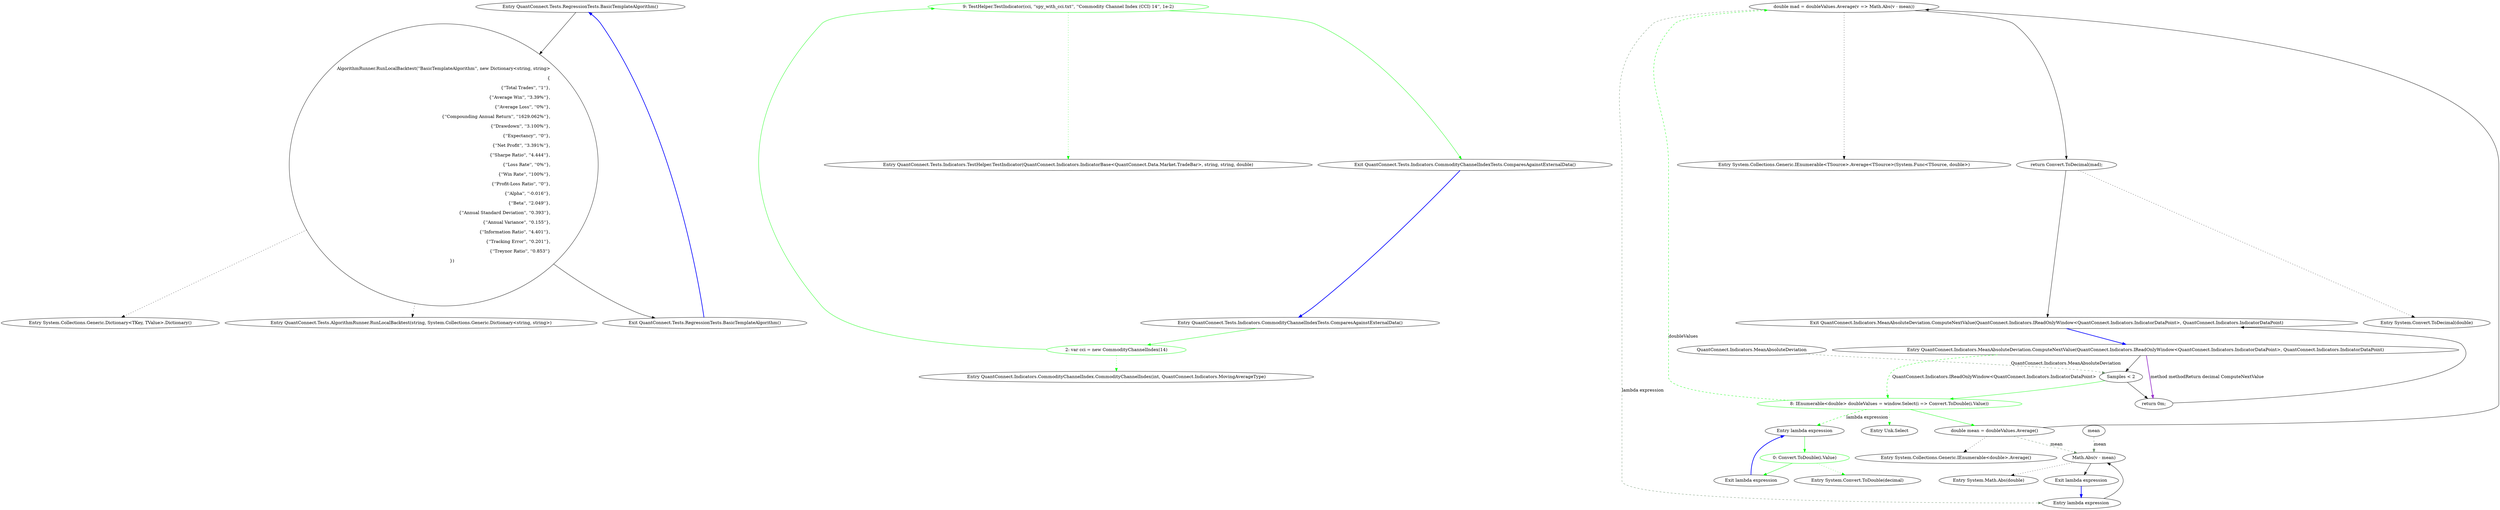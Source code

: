 digraph  {
n0 [cluster="QuantConnect.Tests.RegressionTests.BasicTemplateAlgorithm()", label="Entry QuantConnect.Tests.RegressionTests.BasicTemplateAlgorithm()", span="24-24"];
n1 [cluster="QuantConnect.Tests.RegressionTests.BasicTemplateAlgorithm()", label="AlgorithmRunner.RunLocalBacktest(''BasicTemplateAlgorithm'', new Dictionary<string, string>\r\n            {\r\n                {''Total Trades'', ''1''},\r\n                {''Average Win'', ''3.39%''},\r\n                {''Average Loss'', ''0%''},\r\n                {''Compounding Annual Return'', ''1629.062%''},\r\n                {''Drawdown'', ''3.100%''},\r\n                {''Expectancy'', ''0''},\r\n                {''Net Profit'', ''3.391%''},\r\n                {''Sharpe Ratio'', ''4.444''},\r\n                {''Loss Rate'', ''0%''},\r\n                {''Win Rate'', ''100%''},\r\n                {''Profit-Loss Ratio'', ''0''},\r\n                {''Alpha'', ''-0.016''},\r\n                {''Beta'', ''2.049''},\r\n                {''Annual Standard Deviation'', ''0.393''},\r\n                {''Annual Variance'', ''0.155''},\r\n                {''Information Ratio'', ''4.401''},\r\n                {''Tracking Error'', ''0.201''},\r\n                {''Treynor Ratio'', ''0.853''}\r\n            })", span="26-46"];
n2 [cluster="QuantConnect.Tests.RegressionTests.BasicTemplateAlgorithm()", label="Exit QuantConnect.Tests.RegressionTests.BasicTemplateAlgorithm()", span="24-24"];
n3 [cluster="System.Collections.Generic.Dictionary<TKey, TValue>.Dictionary()", label="Entry System.Collections.Generic.Dictionary<TKey, TValue>.Dictionary()", span="0-0"];
n4 [cluster="QuantConnect.Tests.AlgorithmRunner.RunLocalBacktest(string, System.Collections.Generic.Dictionary<string, string>)", label="Entry QuantConnect.Tests.AlgorithmRunner.RunLocalBacktest(string, System.Collections.Generic.Dictionary<string, string>)", span="28-28"];
m0_5 [cluster="QuantConnect.Tests.Indicators.TestHelper.TestIndicator(QuantConnect.Indicators.IndicatorBase<QuantConnect.Data.Market.TradeBar>, string, string, double)", file="CommodityChannelIndexTests.cs", label="Entry QuantConnect.Tests.Indicators.TestHelper.TestIndicator(QuantConnect.Indicators.IndicatorBase<QuantConnect.Data.Market.TradeBar>, string, string, double)", span="126-126"];
m0_4 [cluster="QuantConnect.Indicators.CommodityChannelIndex.CommodityChannelIndex(int, QuantConnect.Indicators.MovingAverageType)", file="CommodityChannelIndexTests.cs", label="Entry QuantConnect.Indicators.CommodityChannelIndex.CommodityChannelIndex(int, QuantConnect.Indicators.MovingAverageType)", span="64-64"];
m0_0 [cluster="QuantConnect.Tests.Indicators.CommodityChannelIndexTests.ComparesAgainstExternalData()", file="CommodityChannelIndexTests.cs", label="Entry QuantConnect.Tests.Indicators.CommodityChannelIndexTests.ComparesAgainstExternalData()", span="22-22"];
m0_1 [cluster="QuantConnect.Tests.Indicators.CommodityChannelIndexTests.ComparesAgainstExternalData()", color=green, community=0, file="CommodityChannelIndexTests.cs", label="2: var cci = new CommodityChannelIndex(14)", span="23-23"];
m0_2 [cluster="QuantConnect.Tests.Indicators.CommodityChannelIndexTests.ComparesAgainstExternalData()", color=green, community=0, file="CommodityChannelIndexTests.cs", label="9: TestHelper.TestIndicator(cci, ''spy_with_cci.txt'', ''Commodity Channel Index (CCI) 14'', 1e-2)", span="24-24"];
m0_3 [cluster="QuantConnect.Tests.Indicators.CommodityChannelIndexTests.ComparesAgainstExternalData()", file="CommodityChannelIndexTests.cs", label="Exit QuantConnect.Tests.Indicators.CommodityChannelIndexTests.ComparesAgainstExternalData()", span="22-22"];
m1_23 [cluster="System.Math.Abs(double)", file="MeanAbsoluteDeviation.cs", label="Entry System.Math.Abs(double)", span="0-0"];
m1_14 [cluster="System.Collections.Generic.IEnumerable<TSource>.Average<TSource>(System.Func<TSource, double>)", file="MeanAbsoluteDeviation.cs", label="Entry System.Collections.Generic.IEnumerable<TSource>.Average<TSource>(System.Func<TSource, double>)", span="0-0"];
m1_12 [cluster="Unk.Select", file="MeanAbsoluteDeviation.cs", label="Entry Unk.Select", span=""];
m1_15 [cluster="System.Convert.ToDecimal(double)", file="MeanAbsoluteDeviation.cs", label="Entry System.Convert.ToDecimal(double)", span="0-0"];
m1_19 [cluster="System.Convert.ToDouble(decimal)", file="MeanAbsoluteDeviation.cs", label="Entry System.Convert.ToDouble(decimal)", span="0-0"];
m1_13 [cluster="System.Collections.Generic.IEnumerable<double>.Average()", file="MeanAbsoluteDeviation.cs", label="Entry System.Collections.Generic.IEnumerable<double>.Average()", span="0-0"];
m1_4 [cluster="QuantConnect.Indicators.MeanAbsoluteDeviation.ComputeNextValue(QuantConnect.Indicators.IReadOnlyWindow<QuantConnect.Indicators.IndicatorDataPoint>, QuantConnect.Indicators.IndicatorDataPoint)", file="MeanAbsoluteDeviation.cs", label="Entry QuantConnect.Indicators.MeanAbsoluteDeviation.ComputeNextValue(QuantConnect.Indicators.IReadOnlyWindow<QuantConnect.Indicators.IndicatorDataPoint>, QuantConnect.Indicators.IndicatorDataPoint)", span="58-58"];
m1_7 [cluster="QuantConnect.Indicators.MeanAbsoluteDeviation.ComputeNextValue(QuantConnect.Indicators.IReadOnlyWindow<QuantConnect.Indicators.IndicatorDataPoint>, QuantConnect.Indicators.IndicatorDataPoint)", color=green, community=0, file="MeanAbsoluteDeviation.cs", label="8: IEnumerable<double> doubleValues = window.Select(i => Convert.ToDouble(i.Value))", span="62-62"];
m1_5 [cluster="QuantConnect.Indicators.MeanAbsoluteDeviation.ComputeNextValue(QuantConnect.Indicators.IReadOnlyWindow<QuantConnect.Indicators.IndicatorDataPoint>, QuantConnect.Indicators.IndicatorDataPoint)", file="MeanAbsoluteDeviation.cs", label="Samples < 2", span="59-59"];
m1_8 [cluster="QuantConnect.Indicators.MeanAbsoluteDeviation.ComputeNextValue(QuantConnect.Indicators.IReadOnlyWindow<QuantConnect.Indicators.IndicatorDataPoint>, QuantConnect.Indicators.IndicatorDataPoint)", file="MeanAbsoluteDeviation.cs", label="double mean = doubleValues.Average()", span="63-63"];
m1_9 [cluster="QuantConnect.Indicators.MeanAbsoluteDeviation.ComputeNextValue(QuantConnect.Indicators.IReadOnlyWindow<QuantConnect.Indicators.IndicatorDataPoint>, QuantConnect.Indicators.IndicatorDataPoint)", file="MeanAbsoluteDeviation.cs", label="double mad = doubleValues.Average(v => Math.Abs(v - mean))", span="64-64"];
m1_6 [cluster="QuantConnect.Indicators.MeanAbsoluteDeviation.ComputeNextValue(QuantConnect.Indicators.IReadOnlyWindow<QuantConnect.Indicators.IndicatorDataPoint>, QuantConnect.Indicators.IndicatorDataPoint)", file="MeanAbsoluteDeviation.cs", label="return 0m;", span="60-60"];
m1_10 [cluster="QuantConnect.Indicators.MeanAbsoluteDeviation.ComputeNextValue(QuantConnect.Indicators.IReadOnlyWindow<QuantConnect.Indicators.IndicatorDataPoint>, QuantConnect.Indicators.IndicatorDataPoint)", file="MeanAbsoluteDeviation.cs", label="return Convert.ToDecimal(mad);", span="65-65"];
m1_11 [cluster="QuantConnect.Indicators.MeanAbsoluteDeviation.ComputeNextValue(QuantConnect.Indicators.IReadOnlyWindow<QuantConnect.Indicators.IndicatorDataPoint>, QuantConnect.Indicators.IndicatorDataPoint)", file="MeanAbsoluteDeviation.cs", label="Exit QuantConnect.Indicators.MeanAbsoluteDeviation.ComputeNextValue(QuantConnect.Indicators.IReadOnlyWindow<QuantConnect.Indicators.IndicatorDataPoint>, QuantConnect.Indicators.IndicatorDataPoint)", span="58-58"];
m1_20 [cluster="lambda expression", file="MeanAbsoluteDeviation.cs", label="Entry lambda expression", span="64-64"];
m1_16 [cluster="lambda expression", file="MeanAbsoluteDeviation.cs", label="Entry lambda expression", span="62-62"];
m1_17 [cluster="lambda expression", color=green, community=0, file="MeanAbsoluteDeviation.cs", label="0: Convert.ToDouble(i.Value)", span="62-62"];
m1_18 [cluster="lambda expression", file="MeanAbsoluteDeviation.cs", label="Exit lambda expression", span="62-62"];
m1_21 [cluster="lambda expression", file="MeanAbsoluteDeviation.cs", label="Math.Abs(v - mean)", span="64-64"];
m1_22 [cluster="lambda expression", file="MeanAbsoluteDeviation.cs", label="Exit lambda expression", span="64-64"];
m1_24 [file="MeanAbsoluteDeviation.cs", label="QuantConnect.Indicators.MeanAbsoluteDeviation", span=""];
m1_25 [file="MeanAbsoluteDeviation.cs", label=mean, span=""];
n0 -> n1  [key=0, style=solid];
n1 -> n2  [key=0, style=solid];
n1 -> n3  [key=2, style=dotted];
n1 -> n4  [key=2, style=dotted];
n2 -> n0  [color=blue, key=0, style=bold];
m0_0 -> m0_1  [color=green, key=0, style=solid];
m0_1 -> m0_2  [color=green, key=0, style=solid];
m0_1 -> m0_4  [color=green, key=2, style=dotted];
m0_2 -> m0_3  [color=green, key=0, style=solid];
m0_2 -> m0_5  [color=green, key=2, style=dotted];
m0_3 -> m0_0  [color=blue, key=0, style=bold];
m1_4 -> m1_7  [color=green, key=1, label="QuantConnect.Indicators.IReadOnlyWindow<QuantConnect.Indicators.IndicatorDataPoint>", style=dashed];
m1_4 -> m1_5  [key=0, style=solid];
m1_4 -> m1_6  [color=darkorchid, key=3, label="method methodReturn decimal ComputeNextValue", style=bold];
m1_7 -> m1_8  [color=green, key=0, style=solid];
m1_7 -> m1_12  [color=green, key=2, style=dotted];
m1_7 -> m1_16  [color=green, key=1, label="lambda expression", style=dashed];
m1_7 -> m1_9  [color=green, key=1, label=doubleValues, style=dashed];
m1_5 -> m1_7  [color=green, key=0, style=solid];
m1_5 -> m1_6  [key=0, style=solid];
m1_8 -> m1_9  [key=0, style=solid];
m1_8 -> m1_13  [key=2, style=dotted];
m1_8 -> m1_21  [color=darkseagreen4, key=1, label=mean, style=dashed];
m1_9 -> m1_10  [key=0, style=solid];
m1_9 -> m1_14  [key=2, style=dotted];
m1_9 -> m1_20  [color=darkseagreen4, key=1, label="lambda expression", style=dashed];
m1_6 -> m1_11  [key=0, style=solid];
m1_10 -> m1_11  [key=0, style=solid];
m1_10 -> m1_15  [key=2, style=dotted];
m1_11 -> m1_4  [color=blue, key=0, style=bold];
m1_20 -> m1_21  [key=0, style=solid];
m1_16 -> m1_17  [color=green, key=0, style=solid];
m1_17 -> m1_18  [color=green, key=0, style=solid];
m1_17 -> m1_19  [color=green, key=2, style=dotted];
m1_18 -> m1_16  [color=blue, key=0, style=bold];
m1_21 -> m1_22  [key=0, style=solid];
m1_21 -> m1_23  [key=2, style=dotted];
m1_22 -> m1_20  [color=blue, key=0, style=bold];
m1_24 -> m1_5  [color=darkseagreen4, key=1, label="QuantConnect.Indicators.MeanAbsoluteDeviation", style=dashed];
m1_25 -> m1_21  [color=darkseagreen4, key=1, label=mean, style=dashed];
}
